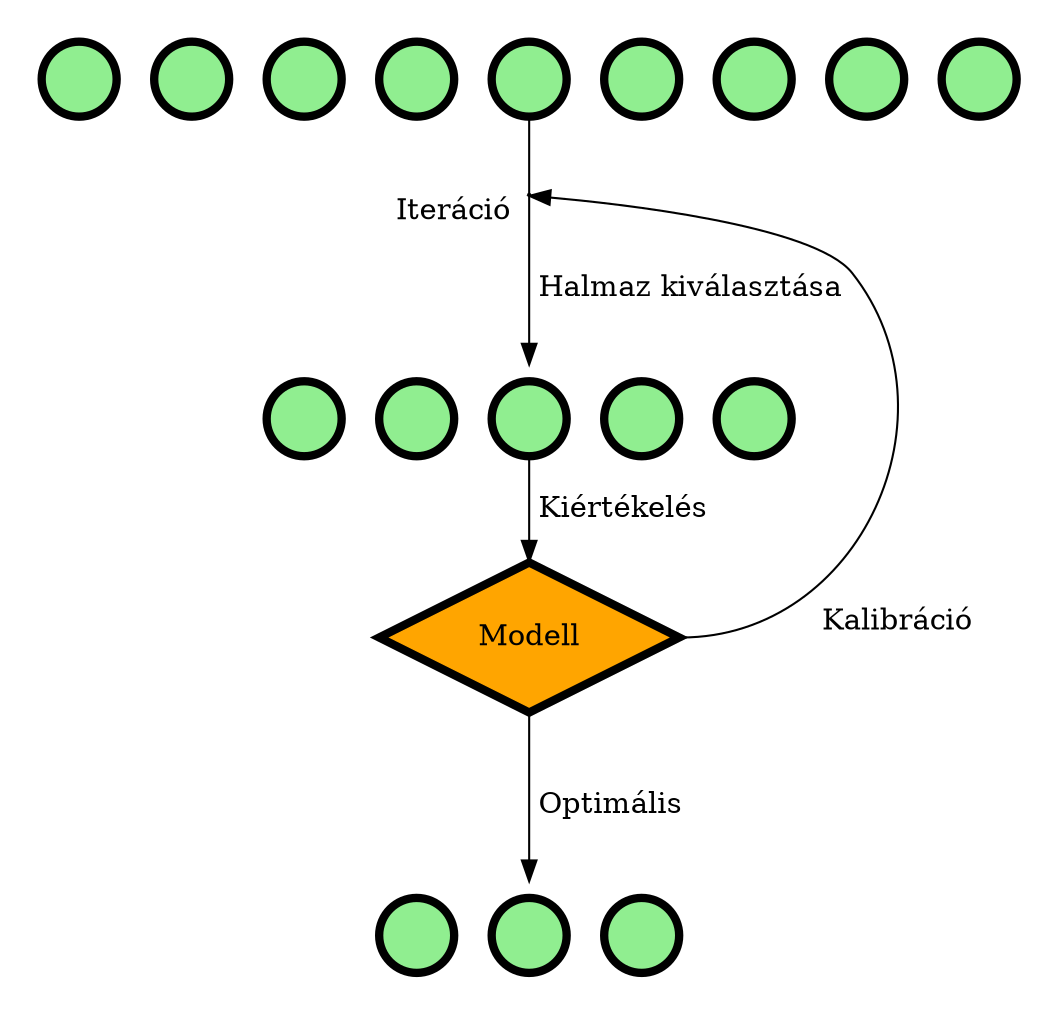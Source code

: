 digraph regularization {
    graph [dpi=300]
    rankdir="TD"
    compound=true

    subgraph cluster_2 {
        style="invis"
        circle11 [label="" shape="circle", penwidth=4, style="filled", fillcolor="lightgreen"]
        circle12 [label="" shape="circle", penwidth=4, style="filled", fillcolor="lightgreen"]
        circle13 [label="" shape="circle", penwidth=4, style="filled", fillcolor="lightgreen"]
        circle14 [label="" shape="circle", penwidth=4, style="filled", fillcolor="lightgreen"]
        circle15 [label="" shape="circle", penwidth=4, style="filled", fillcolor="lightgreen"]
        circle16 [label="" shape="circle", penwidth=4, style="filled", fillcolor="lightgreen"]
        circle17 [label="" shape="circle", penwidth=4, style="filled", fillcolor="lightgreen"]
        circle18 [label="" shape="circle", penwidth=4, style="filled", fillcolor="lightgreen"]
        circle19 [label="" shape="circle", penwidth=4, style="filled", fillcolor="lightgreen"]
    }

    subgraph cluster_3 {
        style="invis"
        circle21 [label="" shape="circle", penwidth=4, style="filled", fillcolor="lightgreen"]
        circle22 [label="" shape="circle", penwidth=4, style="filled", fillcolor="lightgreen"]
        circle23 [label="" shape="circle", penwidth=4, style="filled", fillcolor="lightgreen"]
        circle24 [label="" shape="circle", penwidth=4, style="filled", fillcolor="lightgreen"]
        circle25 [label="" shape="circle", penwidth=4, style="filled", fillcolor="lightgreen"]
    }

    subgraph cluster_4 {
        style="invis"
        circle31 [label="" shape="circle", penwidth=4, style="filled", fillcolor="lightgreen"]
        circle32 [label="" shape="circle", penwidth=4, style="filled", fillcolor="lightgreen"]
        circle33 [label="" shape="circle", penwidth=4, style="filled", fillcolor="lightgreen"]
    }
    invisibleNode [label="", shape="circle", height=0, width=0]

    model [label="Modell", shape="diamond", width=2, height=1, penwidth=4, style="filled", fillcolor="orange"]

    circle15 -> invisibleNode [dir=none]
    invisibleNode -> circle23 [label=" Halmaz kiválasztása", ltail=cluster_2, lhead=cluster_3, minlen=2]
    circle23 -> model [label=" Kiértékelés"]
    model -> circle32 [label=" Optimális", ltail=cluster_3, lhead=cluster_4, minlen=2]
    model:e -> invisibleNode [constraint="false", taillabel="               Kalibráció", headlabel="Iteráció  "]


}